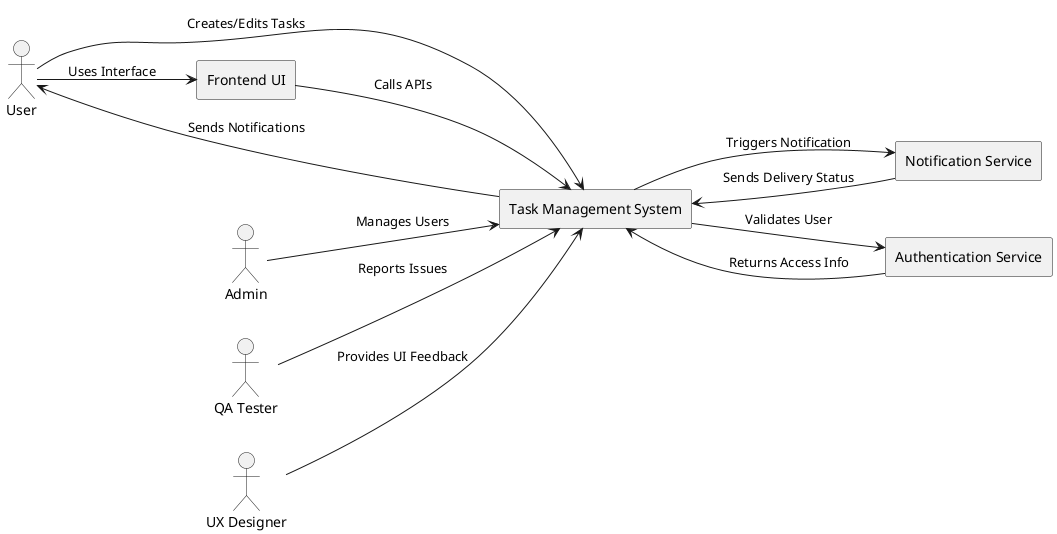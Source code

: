 @startuml
left to right direction
skinparam monochrome true

actor "User" as user
actor "Admin" as admin
actor "QA Tester" as qa
actor "UX Designer" as ux
rectangle "Task Management System" as sys
rectangle "Notification Service" as notify
rectangle "Authentication Service" as auth
rectangle "Frontend UI" as frontend

user --> sys : "Creates/Edits Tasks"
sys --> user : "Sends Notifications"
admin --> sys : "Manages Users"
qa --> sys : "Reports Issues"
ux --> sys : "Provides UI Feedback"

sys --> notify : "Triggers Notification"
notify --> sys : "Sends Delivery Status"

sys --> auth : "Validates User"
auth --> sys : "Returns Access Info"

user --> frontend : "Uses Interface"
frontend --> sys : "Calls APIs"

@enduml